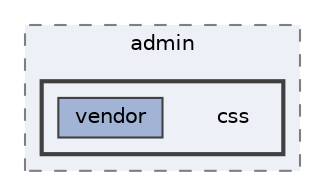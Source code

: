 digraph "C:/Users/LukeMabie/documents/Development/Password_Saver_Using_Django-master/staticfiles/admin/css"
{
 // LATEX_PDF_SIZE
  bgcolor="transparent";
  edge [fontname=Helvetica,fontsize=10,labelfontname=Helvetica,labelfontsize=10];
  node [fontname=Helvetica,fontsize=10,shape=box,height=0.2,width=0.4];
  compound=true
  subgraph clusterdir_f2b44dc1bc6febd071aff43a73f329ca {
    graph [ bgcolor="#edf0f7", pencolor="grey50", label="admin", fontname=Helvetica,fontsize=10 style="filled,dashed", URL="dir_f2b44dc1bc6febd071aff43a73f329ca.html",tooltip=""]
  subgraph clusterdir_8c047a024b37eb5eea3686a101b51bc4 {
    graph [ bgcolor="#edf0f7", pencolor="grey25", label="", fontname=Helvetica,fontsize=10 style="filled,bold", URL="dir_8c047a024b37eb5eea3686a101b51bc4.html",tooltip=""]
    dir_8c047a024b37eb5eea3686a101b51bc4 [shape=plaintext, label="css"];
  dir_1603e00a7fa269c487aa5dcf5b1efcca [label="vendor", fillcolor="#a2b4d6", color="grey25", style="filled", URL="dir_1603e00a7fa269c487aa5dcf5b1efcca.html",tooltip=""];
  }
  }
}
